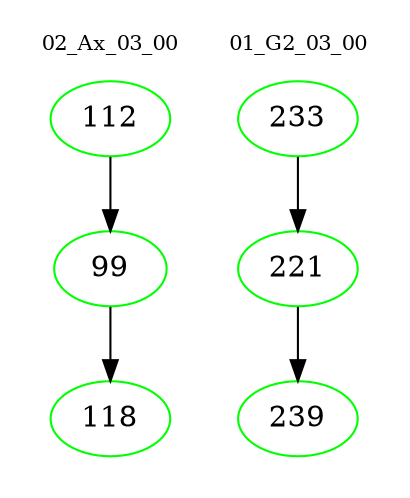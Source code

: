 digraph{
subgraph cluster_0 {
color = white
label = "02_Ax_03_00";
fontsize=10;
T0_112 [label="112", color="green"]
T0_112 -> T0_99 [color="black"]
T0_99 [label="99", color="green"]
T0_99 -> T0_118 [color="black"]
T0_118 [label="118", color="green"]
}
subgraph cluster_1 {
color = white
label = "01_G2_03_00";
fontsize=10;
T1_233 [label="233", color="green"]
T1_233 -> T1_221 [color="black"]
T1_221 [label="221", color="green"]
T1_221 -> T1_239 [color="black"]
T1_239 [label="239", color="green"]
}
}
